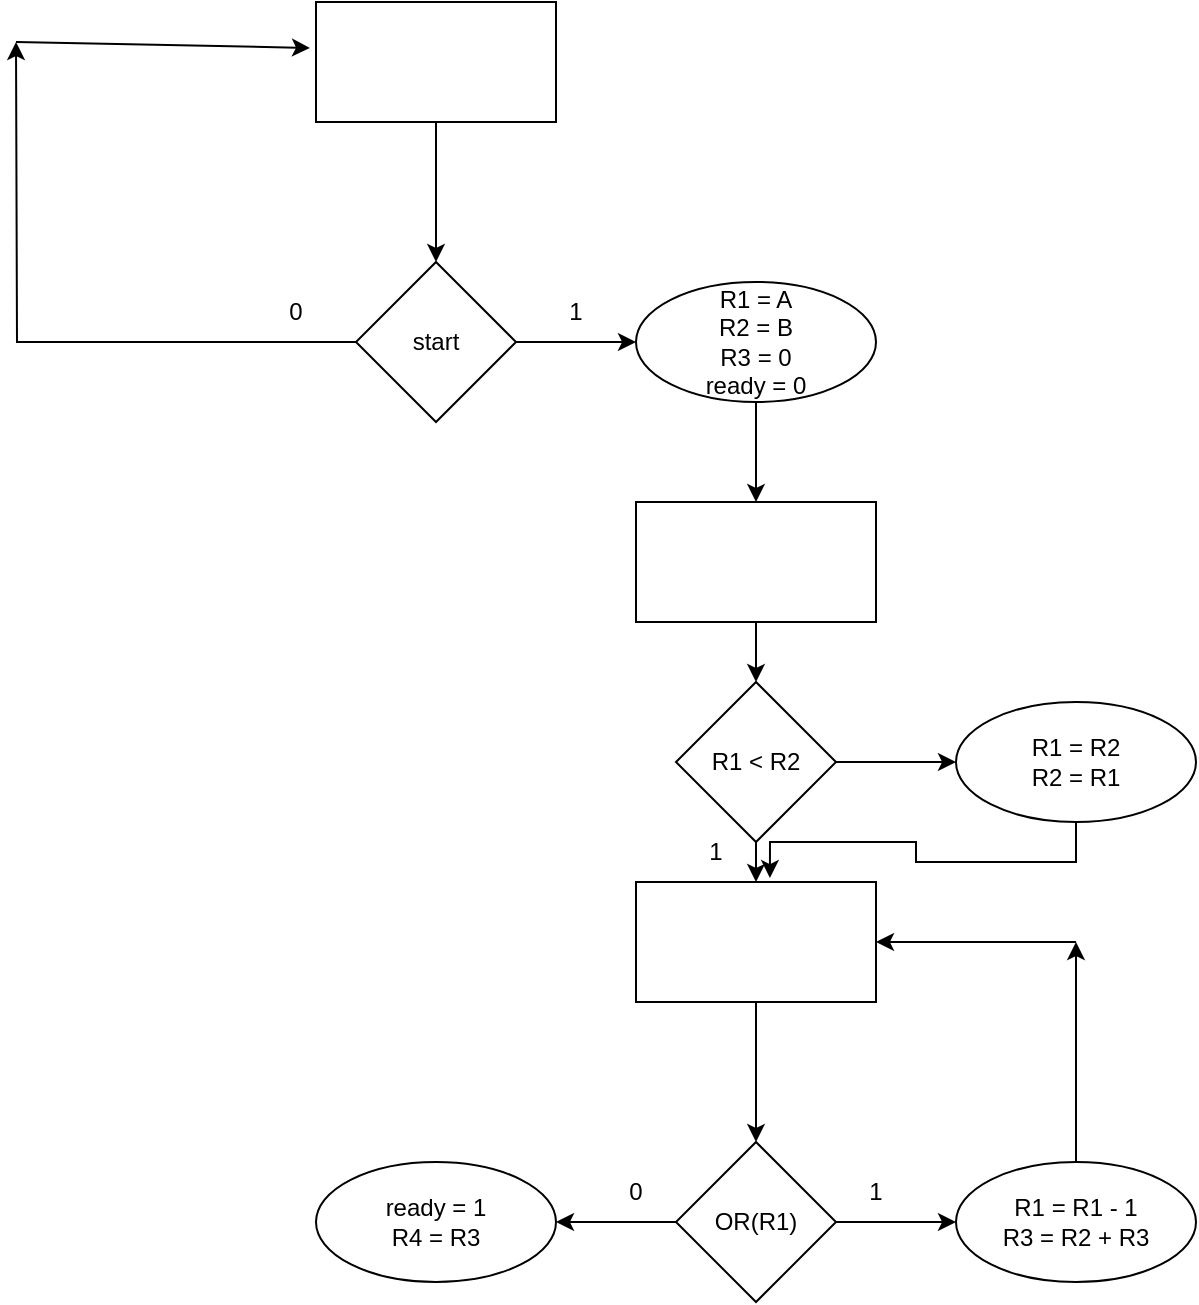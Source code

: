 <mxfile version="18.0.8" type="device"><diagram id="C5RBs43oDa-KdzZeNtuy" name="Page-1"><mxGraphModel dx="1662" dy="798" grid="1" gridSize="10" guides="1" tooltips="1" connect="1" arrows="1" fold="1" page="1" pageScale="1" pageWidth="827" pageHeight="1169" math="0" shadow="0"><root><mxCell id="WIyWlLk6GJQsqaUBKTNV-0"/><mxCell id="WIyWlLk6GJQsqaUBKTNV-1" parent="WIyWlLk6GJQsqaUBKTNV-0"/><mxCell id="-3ZPQFhnj9SxYg-oqqkq-2" value="" style="edgeStyle=orthogonalEdgeStyle;rounded=0;orthogonalLoop=1;jettySize=auto;html=1;" edge="1" parent="WIyWlLk6GJQsqaUBKTNV-1" source="-3ZPQFhnj9SxYg-oqqkq-0" target="-3ZPQFhnj9SxYg-oqqkq-1"><mxGeometry relative="1" as="geometry"/></mxCell><mxCell id="-3ZPQFhnj9SxYg-oqqkq-0" value="" style="rounded=0;whiteSpace=wrap;html=1;" vertex="1" parent="WIyWlLk6GJQsqaUBKTNV-1"><mxGeometry x="340" y="120" width="120" height="60" as="geometry"/></mxCell><mxCell id="-3ZPQFhnj9SxYg-oqqkq-3" style="edgeStyle=orthogonalEdgeStyle;rounded=0;orthogonalLoop=1;jettySize=auto;html=1;exitX=0;exitY=0.5;exitDx=0;exitDy=0;" edge="1" parent="WIyWlLk6GJQsqaUBKTNV-1" source="-3ZPQFhnj9SxYg-oqqkq-1"><mxGeometry relative="1" as="geometry"><mxPoint x="190" y="140" as="targetPoint"/></mxGeometry></mxCell><mxCell id="-3ZPQFhnj9SxYg-oqqkq-6" value="" style="edgeStyle=orthogonalEdgeStyle;rounded=0;orthogonalLoop=1;jettySize=auto;html=1;" edge="1" parent="WIyWlLk6GJQsqaUBKTNV-1" source="-3ZPQFhnj9SxYg-oqqkq-1" target="-3ZPQFhnj9SxYg-oqqkq-5"><mxGeometry relative="1" as="geometry"/></mxCell><mxCell id="-3ZPQFhnj9SxYg-oqqkq-1" value="start" style="rhombus;whiteSpace=wrap;html=1;rounded=0;" vertex="1" parent="WIyWlLk6GJQsqaUBKTNV-1"><mxGeometry x="360" y="250" width="80" height="80" as="geometry"/></mxCell><mxCell id="-3ZPQFhnj9SxYg-oqqkq-4" value="" style="endArrow=classic;html=1;rounded=0;entryX=-0.025;entryY=0.383;entryDx=0;entryDy=0;entryPerimeter=0;" edge="1" parent="WIyWlLk6GJQsqaUBKTNV-1" target="-3ZPQFhnj9SxYg-oqqkq-0"><mxGeometry width="50" height="50" relative="1" as="geometry"><mxPoint x="190" y="140" as="sourcePoint"/><mxPoint x="420" y="380" as="targetPoint"/></mxGeometry></mxCell><mxCell id="-3ZPQFhnj9SxYg-oqqkq-24" value="" style="edgeStyle=orthogonalEdgeStyle;rounded=0;orthogonalLoop=1;jettySize=auto;html=1;" edge="1" parent="WIyWlLk6GJQsqaUBKTNV-1" source="-3ZPQFhnj9SxYg-oqqkq-5" target="-3ZPQFhnj9SxYg-oqqkq-23"><mxGeometry relative="1" as="geometry"/></mxCell><mxCell id="-3ZPQFhnj9SxYg-oqqkq-5" value="R1 = A&lt;br&gt;R2 = B&lt;br&gt;R3 = 0&lt;br&gt;ready = 0" style="ellipse;whiteSpace=wrap;html=1;rounded=0;" vertex="1" parent="WIyWlLk6GJQsqaUBKTNV-1"><mxGeometry x="500" y="260" width="120" height="60" as="geometry"/></mxCell><mxCell id="-3ZPQFhnj9SxYg-oqqkq-10" value="" style="edgeStyle=orthogonalEdgeStyle;rounded=0;orthogonalLoop=1;jettySize=auto;html=1;" edge="1" parent="WIyWlLk6GJQsqaUBKTNV-1" source="-3ZPQFhnj9SxYg-oqqkq-7" target="-3ZPQFhnj9SxYg-oqqkq-9"><mxGeometry relative="1" as="geometry"/></mxCell><mxCell id="-3ZPQFhnj9SxYg-oqqkq-7" value="" style="whiteSpace=wrap;html=1;rounded=0;" vertex="1" parent="WIyWlLk6GJQsqaUBKTNV-1"><mxGeometry x="500" y="560" width="120" height="60" as="geometry"/></mxCell><mxCell id="-3ZPQFhnj9SxYg-oqqkq-17" value="" style="edgeStyle=orthogonalEdgeStyle;rounded=0;orthogonalLoop=1;jettySize=auto;html=1;" edge="1" parent="WIyWlLk6GJQsqaUBKTNV-1" source="-3ZPQFhnj9SxYg-oqqkq-9" target="-3ZPQFhnj9SxYg-oqqkq-16"><mxGeometry relative="1" as="geometry"/></mxCell><mxCell id="-3ZPQFhnj9SxYg-oqqkq-21" value="" style="edgeStyle=orthogonalEdgeStyle;rounded=0;orthogonalLoop=1;jettySize=auto;html=1;" edge="1" parent="WIyWlLk6GJQsqaUBKTNV-1" source="-3ZPQFhnj9SxYg-oqqkq-9" target="-3ZPQFhnj9SxYg-oqqkq-20"><mxGeometry relative="1" as="geometry"/></mxCell><mxCell id="-3ZPQFhnj9SxYg-oqqkq-9" value="OR(R1)" style="rhombus;whiteSpace=wrap;html=1;rounded=0;" vertex="1" parent="WIyWlLk6GJQsqaUBKTNV-1"><mxGeometry x="520" y="690" width="80" height="80" as="geometry"/></mxCell><mxCell id="-3ZPQFhnj9SxYg-oqqkq-12" value="" style="endArrow=classic;html=1;rounded=0;entryX=1;entryY=0.5;entryDx=0;entryDy=0;" edge="1" parent="WIyWlLk6GJQsqaUBKTNV-1" target="-3ZPQFhnj9SxYg-oqqkq-7"><mxGeometry width="50" height="50" relative="1" as="geometry"><mxPoint x="720" y="590" as="sourcePoint"/><mxPoint x="420" y="500" as="targetPoint"/></mxGeometry></mxCell><mxCell id="-3ZPQFhnj9SxYg-oqqkq-13" value="0" style="text;html=1;strokeColor=none;fillColor=none;align=center;verticalAlign=middle;whiteSpace=wrap;rounded=0;" vertex="1" parent="WIyWlLk6GJQsqaUBKTNV-1"><mxGeometry x="300" y="260" width="60" height="30" as="geometry"/></mxCell><mxCell id="-3ZPQFhnj9SxYg-oqqkq-14" value="1" style="text;html=1;strokeColor=none;fillColor=none;align=center;verticalAlign=middle;whiteSpace=wrap;rounded=0;" vertex="1" parent="WIyWlLk6GJQsqaUBKTNV-1"><mxGeometry x="440" y="260" width="60" height="30" as="geometry"/></mxCell><mxCell id="-3ZPQFhnj9SxYg-oqqkq-15" value="1" style="text;html=1;strokeColor=none;fillColor=none;align=center;verticalAlign=middle;whiteSpace=wrap;rounded=0;" vertex="1" parent="WIyWlLk6GJQsqaUBKTNV-1"><mxGeometry x="590" y="700" width="60" height="30" as="geometry"/></mxCell><mxCell id="-3ZPQFhnj9SxYg-oqqkq-16" value="ready = 1&lt;br&gt;R4 = R3" style="ellipse;whiteSpace=wrap;html=1;rounded=0;" vertex="1" parent="WIyWlLk6GJQsqaUBKTNV-1"><mxGeometry x="340" y="700" width="120" height="60" as="geometry"/></mxCell><mxCell id="-3ZPQFhnj9SxYg-oqqkq-18" value="0" style="text;html=1;strokeColor=none;fillColor=none;align=center;verticalAlign=middle;whiteSpace=wrap;rounded=0;" vertex="1" parent="WIyWlLk6GJQsqaUBKTNV-1"><mxGeometry x="470" y="700" width="60" height="30" as="geometry"/></mxCell><mxCell id="-3ZPQFhnj9SxYg-oqqkq-22" style="edgeStyle=orthogonalEdgeStyle;rounded=0;orthogonalLoop=1;jettySize=auto;html=1;exitX=0.5;exitY=0;exitDx=0;exitDy=0;" edge="1" parent="WIyWlLk6GJQsqaUBKTNV-1" source="-3ZPQFhnj9SxYg-oqqkq-20"><mxGeometry relative="1" as="geometry"><mxPoint x="720" y="590" as="targetPoint"/></mxGeometry></mxCell><mxCell id="-3ZPQFhnj9SxYg-oqqkq-20" value="&lt;span style=&quot;&quot;&gt;R1 = R1 - 1&lt;/span&gt;&lt;br style=&quot;&quot;&gt;&lt;span style=&quot;&quot;&gt;R3 = R2 + R3&lt;/span&gt;" style="ellipse;whiteSpace=wrap;html=1;rounded=0;" vertex="1" parent="WIyWlLk6GJQsqaUBKTNV-1"><mxGeometry x="660" y="700" width="120" height="60" as="geometry"/></mxCell><mxCell id="-3ZPQFhnj9SxYg-oqqkq-26" value="" style="edgeStyle=orthogonalEdgeStyle;rounded=0;orthogonalLoop=1;jettySize=auto;html=1;" edge="1" parent="WIyWlLk6GJQsqaUBKTNV-1" source="-3ZPQFhnj9SxYg-oqqkq-23" target="-3ZPQFhnj9SxYg-oqqkq-25"><mxGeometry relative="1" as="geometry"/></mxCell><mxCell id="-3ZPQFhnj9SxYg-oqqkq-23" value="" style="whiteSpace=wrap;html=1;rounded=0;" vertex="1" parent="WIyWlLk6GJQsqaUBKTNV-1"><mxGeometry x="500" y="370" width="120" height="60" as="geometry"/></mxCell><mxCell id="-3ZPQFhnj9SxYg-oqqkq-27" style="edgeStyle=orthogonalEdgeStyle;rounded=0;orthogonalLoop=1;jettySize=auto;html=1;exitX=0.5;exitY=1;exitDx=0;exitDy=0;entryX=0.5;entryY=0;entryDx=0;entryDy=0;" edge="1" parent="WIyWlLk6GJQsqaUBKTNV-1" source="-3ZPQFhnj9SxYg-oqqkq-25" target="-3ZPQFhnj9SxYg-oqqkq-7"><mxGeometry relative="1" as="geometry"/></mxCell><mxCell id="-3ZPQFhnj9SxYg-oqqkq-30" value="" style="edgeStyle=orthogonalEdgeStyle;rounded=0;orthogonalLoop=1;jettySize=auto;html=1;" edge="1" parent="WIyWlLk6GJQsqaUBKTNV-1" source="-3ZPQFhnj9SxYg-oqqkq-25" target="-3ZPQFhnj9SxYg-oqqkq-29"><mxGeometry relative="1" as="geometry"/></mxCell><mxCell id="-3ZPQFhnj9SxYg-oqqkq-25" value="R1 &amp;lt; R2" style="rhombus;whiteSpace=wrap;html=1;rounded=0;" vertex="1" parent="WIyWlLk6GJQsqaUBKTNV-1"><mxGeometry x="520" y="460" width="80" height="80" as="geometry"/></mxCell><mxCell id="-3ZPQFhnj9SxYg-oqqkq-28" value="1" style="text;html=1;strokeColor=none;fillColor=none;align=center;verticalAlign=middle;whiteSpace=wrap;rounded=0;" vertex="1" parent="WIyWlLk6GJQsqaUBKTNV-1"><mxGeometry x="510" y="530" width="60" height="30" as="geometry"/></mxCell><mxCell id="-3ZPQFhnj9SxYg-oqqkq-31" style="edgeStyle=orthogonalEdgeStyle;rounded=0;orthogonalLoop=1;jettySize=auto;html=1;exitX=0.5;exitY=1;exitDx=0;exitDy=0;entryX=0.558;entryY=-0.033;entryDx=0;entryDy=0;entryPerimeter=0;" edge="1" parent="WIyWlLk6GJQsqaUBKTNV-1" source="-3ZPQFhnj9SxYg-oqqkq-29" target="-3ZPQFhnj9SxYg-oqqkq-7"><mxGeometry relative="1" as="geometry"/></mxCell><mxCell id="-3ZPQFhnj9SxYg-oqqkq-29" value="R1 = R2&lt;br&gt;R2 = R1" style="ellipse;whiteSpace=wrap;html=1;rounded=0;" vertex="1" parent="WIyWlLk6GJQsqaUBKTNV-1"><mxGeometry x="660" y="470" width="120" height="60" as="geometry"/></mxCell></root></mxGraphModel></diagram></mxfile>